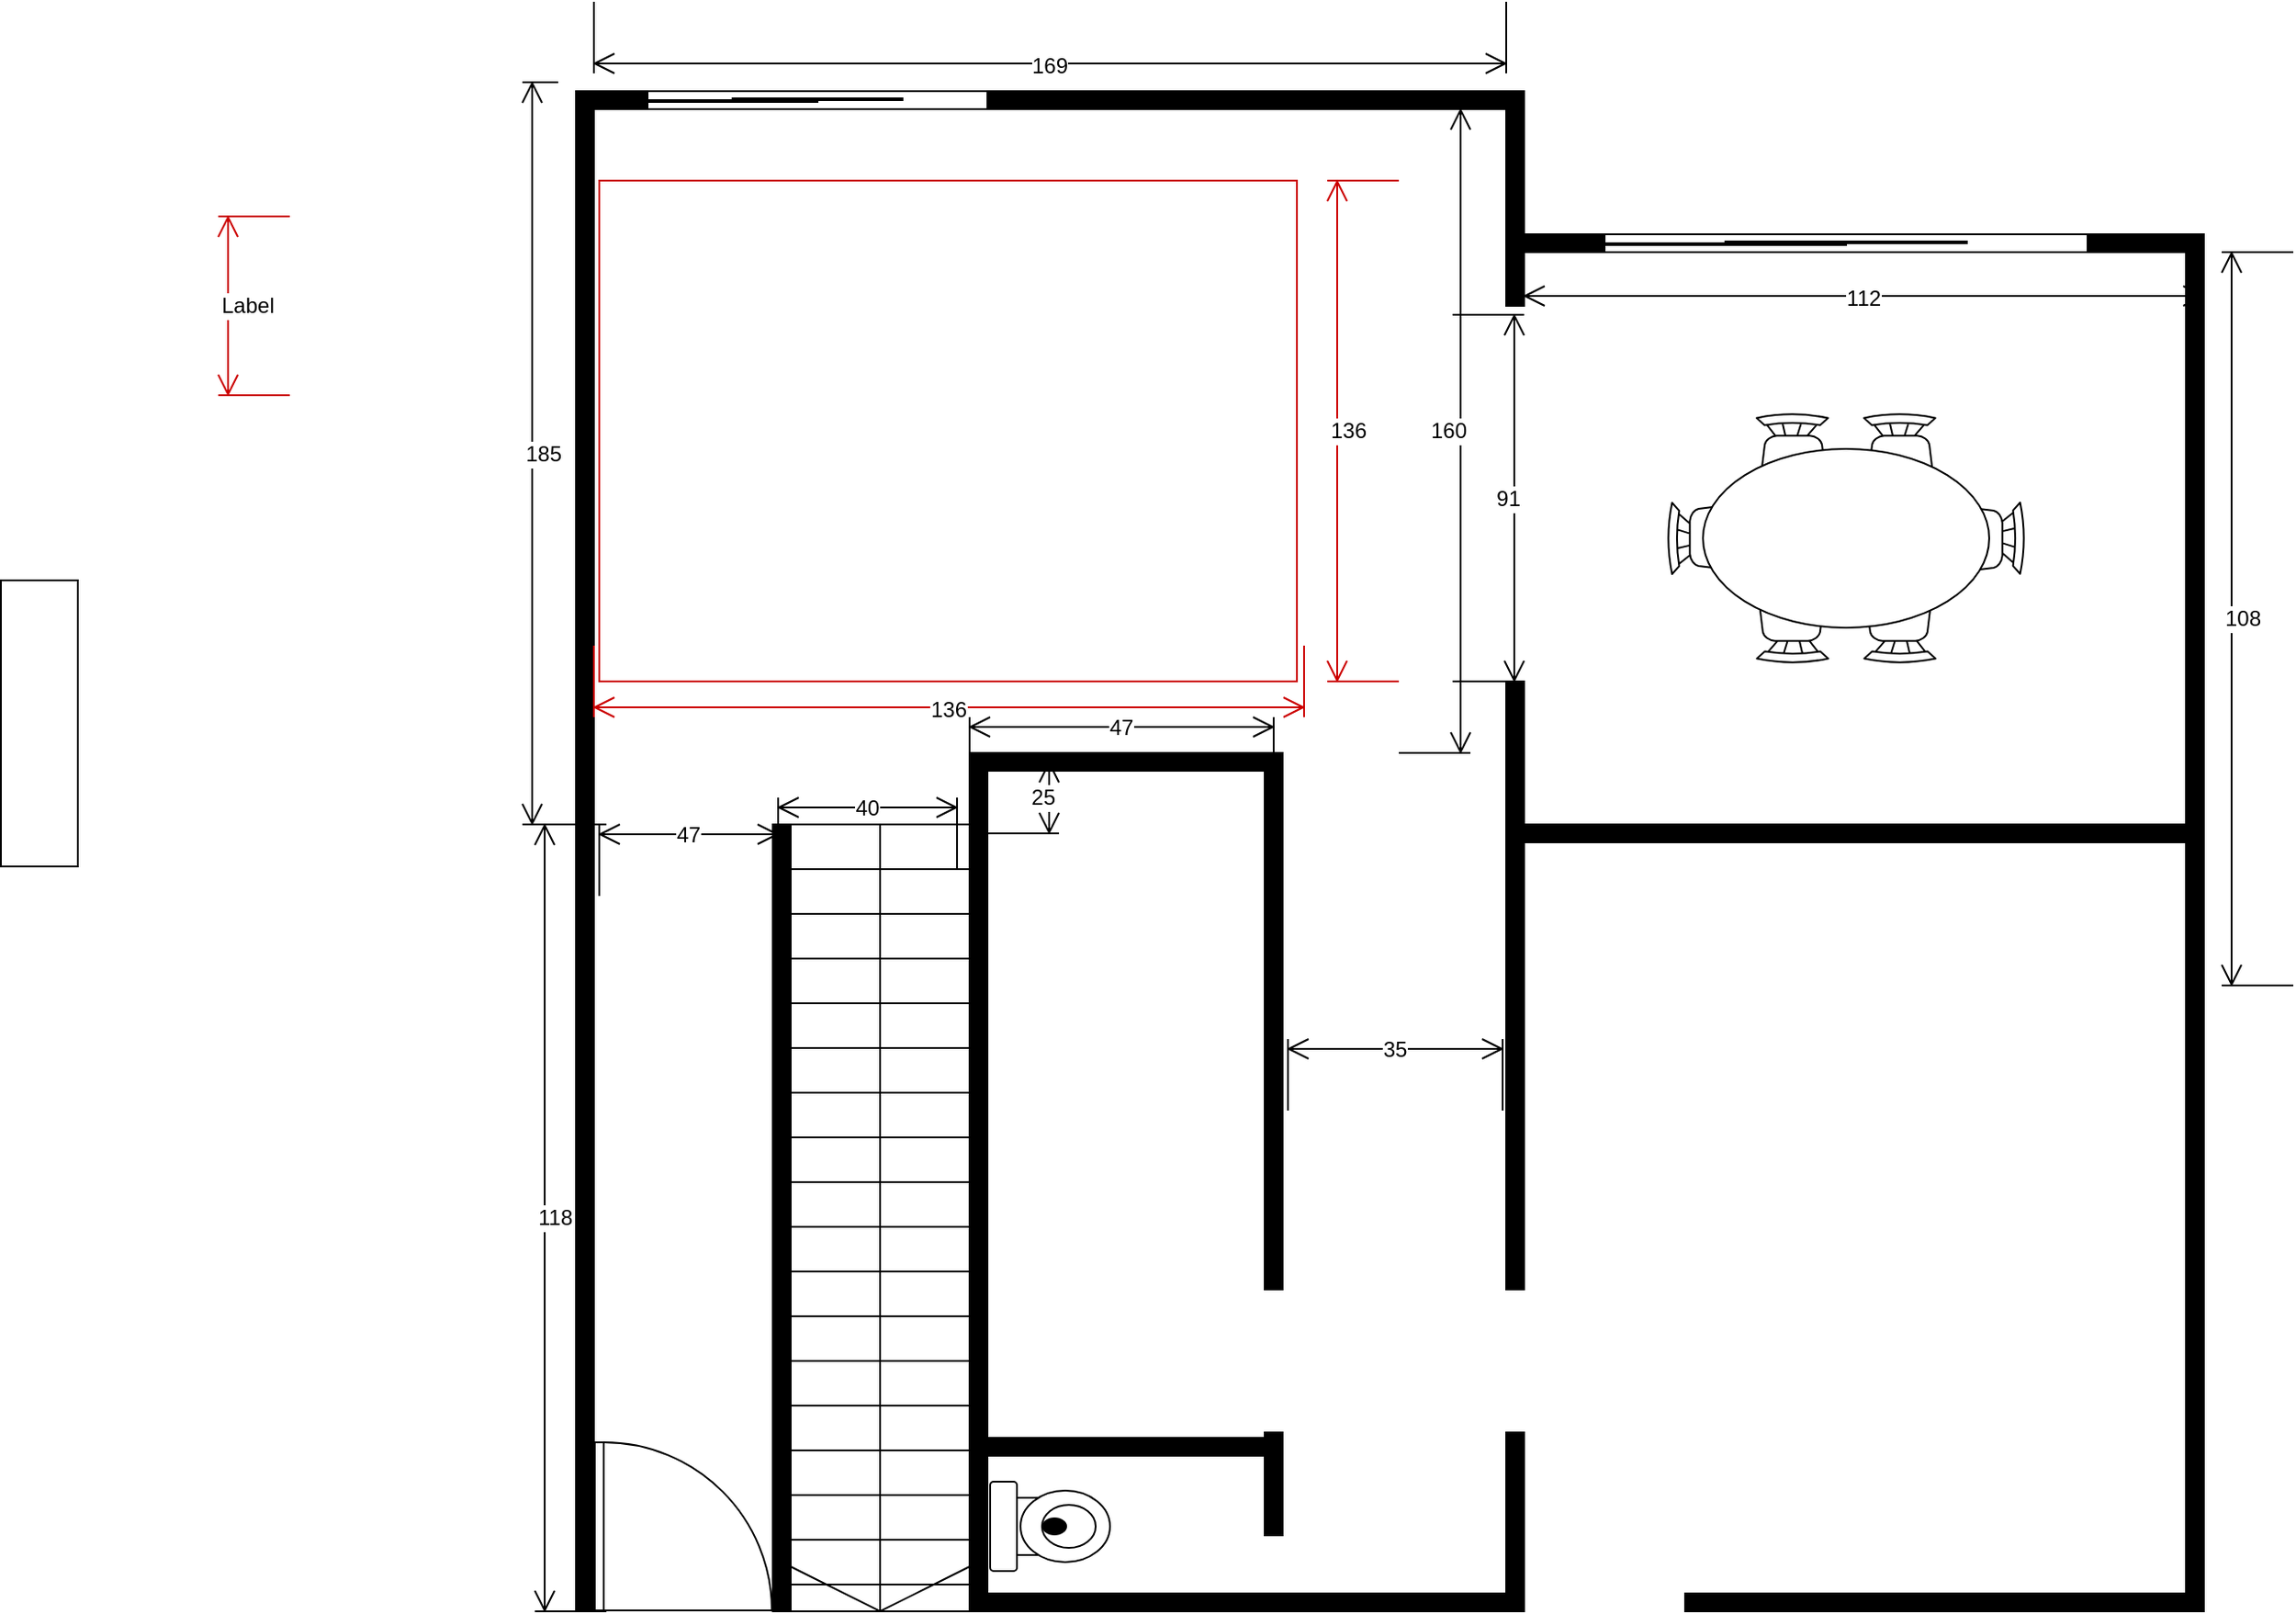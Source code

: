 <mxfile version="20.5.1" type="github">
  <diagram name="Page-1" id="4bd5d27a-524c-7e24-5d5f-89a86ee4fca1">
    <mxGraphModel dx="3358" dy="1738" grid="1" gridSize="10" guides="1" tooltips="1" connect="1" arrows="1" fold="1" page="1" pageScale="1" pageWidth="1100" pageHeight="850" background="none" math="0" shadow="0">
      <root>
        <mxCell id="0" />
        <mxCell id="1" parent="0" />
        <mxCell id="1ufsAENBgIqnQ099alia-98" value="" style="rounded=0;whiteSpace=wrap;html=1;fillColor=none;strokeColor=#CC0000;fontColor=#333333;" vertex="1" parent="1">
          <mxGeometry x="53" y="-50" width="390" height="280" as="geometry" />
        </mxCell>
        <mxCell id="1ufsAENBgIqnQ099alia-1" value="" style="verticalLabelPosition=bottom;html=1;verticalAlign=top;align=center;shape=mxgraph.floorplan.wall;fillColor=strokeColor;direction=south;" vertex="1" parent="1">
          <mxGeometry x="40" y="40" width="10" height="710" as="geometry" />
        </mxCell>
        <mxCell id="1ufsAENBgIqnQ099alia-2" value="" style="verticalLabelPosition=bottom;html=1;verticalAlign=top;align=center;shape=mxgraph.floorplan.wall;fillColor=strokeColor;direction=south;" vertex="1" parent="1">
          <mxGeometry x="150" y="310" width="10" height="440" as="geometry" />
        </mxCell>
        <mxCell id="1ufsAENBgIqnQ099alia-3" value="" style="verticalLabelPosition=bottom;html=1;verticalAlign=top;align=center;shape=mxgraph.floorplan.stairs;direction=south;" vertex="1" parent="1">
          <mxGeometry x="160" y="310" width="100" height="440" as="geometry" />
        </mxCell>
        <mxCell id="1ufsAENBgIqnQ099alia-4" value="" style="verticalLabelPosition=bottom;html=1;verticalAlign=top;align=center;shape=mxgraph.floorplan.wall;fillColor=strokeColor;direction=south;" vertex="1" parent="1">
          <mxGeometry x="260" y="270" width="10" height="480" as="geometry" />
        </mxCell>
        <mxCell id="1ufsAENBgIqnQ099alia-5" value="" style="verticalLabelPosition=bottom;html=1;verticalAlign=top;align=center;shape=mxgraph.floorplan.doorLeft;aspect=fixed;rotation=-90;" vertex="1" parent="1">
          <mxGeometry x="53.44" y="652.59" width="93.98" height="99.85" as="geometry" />
        </mxCell>
        <mxCell id="1ufsAENBgIqnQ099alia-6" value="" style="verticalLabelPosition=bottom;html=1;verticalAlign=top;align=center;shape=mxgraph.floorplan.wall;fillColor=strokeColor;" vertex="1" parent="1">
          <mxGeometry x="265" y="270" width="160" height="10" as="geometry" />
        </mxCell>
        <mxCell id="1ufsAENBgIqnQ099alia-7" value="" style="verticalLabelPosition=bottom;html=1;verticalAlign=top;align=center;shape=mxgraph.floorplan.wall;fillColor=strokeColor;direction=south;" vertex="1" parent="1">
          <mxGeometry x="400" y="270" width="60" height="300" as="geometry" />
        </mxCell>
        <mxCell id="1ufsAENBgIqnQ099alia-9" value="" style="verticalLabelPosition=bottom;html=1;verticalAlign=top;align=center;shape=mxgraph.floorplan.wall;fillColor=strokeColor;direction=south;" vertex="1" parent="1">
          <mxGeometry x="560" y="230" width="10" height="340" as="geometry" />
        </mxCell>
        <mxCell id="1ufsAENBgIqnQ099alia-13" value="" style="verticalLabelPosition=bottom;html=1;verticalAlign=top;align=center;shape=mxgraph.floorplan.wall;fillColor=strokeColor;direction=south;" vertex="1" parent="1">
          <mxGeometry x="560" y="650" width="10" height="100" as="geometry" />
        </mxCell>
        <mxCell id="1ufsAENBgIqnQ099alia-14" value="" style="verticalLabelPosition=bottom;html=1;verticalAlign=top;align=center;shape=mxgraph.floorplan.wall;fillColor=strokeColor;" vertex="1" parent="1">
          <mxGeometry x="660" y="740" width="280" height="10" as="geometry" />
        </mxCell>
        <mxCell id="1ufsAENBgIqnQ099alia-15" value="" style="verticalLabelPosition=bottom;html=1;verticalAlign=top;align=center;shape=mxgraph.floorplan.wall;fillColor=strokeColor;direction=south;" vertex="1" parent="1">
          <mxGeometry x="940" y="400" width="10" height="350" as="geometry" />
        </mxCell>
        <mxCell id="1ufsAENBgIqnQ099alia-16" value="" style="verticalLabelPosition=bottom;html=1;verticalAlign=top;align=center;shape=mxgraph.floorplan.wall;fillColor=strokeColor;" vertex="1" parent="1">
          <mxGeometry x="570" y="310" width="380" height="10" as="geometry" />
        </mxCell>
        <mxCell id="1ufsAENBgIqnQ099alia-18" value="" style="verticalLabelPosition=bottom;html=1;verticalAlign=top;align=center;shape=mxgraph.floorplan.wall;fillColor=strokeColor;" vertex="1" parent="1">
          <mxGeometry x="270" y="653" width="160" height="10" as="geometry" />
        </mxCell>
        <mxCell id="1ufsAENBgIqnQ099alia-19" value="" style="verticalLabelPosition=bottom;html=1;verticalAlign=top;align=center;shape=mxgraph.floorplan.wall;fillColor=strokeColor;direction=south;" vertex="1" parent="1">
          <mxGeometry x="425" y="650" width="10" height="57.5" as="geometry" />
        </mxCell>
        <mxCell id="1ufsAENBgIqnQ099alia-22" value="" style="verticalLabelPosition=bottom;html=1;verticalAlign=top;align=center;shape=mxgraph.floorplan.wall;fillColor=strokeColor;" vertex="1" parent="1">
          <mxGeometry x="270" y="740" width="290" height="10" as="geometry" />
        </mxCell>
        <mxCell id="1ufsAENBgIqnQ099alia-30" value="" style="verticalLabelPosition=bottom;html=1;verticalAlign=top;align=center;shape=mxgraph.floorplan.wall;fillColor=strokeColor;" vertex="1" parent="1">
          <mxGeometry x="50" y="-100" width="520" height="10" as="geometry" />
        </mxCell>
        <mxCell id="1ufsAENBgIqnQ099alia-31" value="" style="verticalLabelPosition=bottom;html=1;verticalAlign=top;align=center;shape=mxgraph.floorplan.wall;fillColor=strokeColor;direction=south;" vertex="1" parent="1">
          <mxGeometry x="940" y="-10" width="10" height="410" as="geometry" />
        </mxCell>
        <mxCell id="1ufsAENBgIqnQ099alia-32" value="" style="verticalLabelPosition=bottom;html=1;verticalAlign=top;align=center;shape=mxgraph.floorplan.wall;fillColor=strokeColor;direction=south;" vertex="1" parent="1">
          <mxGeometry x="560" y="-90" width="10" height="110" as="geometry" />
        </mxCell>
        <mxCell id="1ufsAENBgIqnQ099alia-41" value="169" style="shape=dimension;whiteSpace=wrap;html=1;align=center;points=[];verticalAlign=bottom;spacingBottom=-5;labelBackgroundColor=#ffffff" vertex="1" parent="1">
          <mxGeometry x="50" y="-150" width="510" height="40" as="geometry" />
        </mxCell>
        <mxCell id="1ufsAENBgIqnQ099alia-42" value="112" style="shape=dimension;whiteSpace=wrap;html=1;align=center;points=[];verticalAlign=bottom;spacingBottom=-5;labelBackgroundColor=#ffffff" vertex="1" parent="1">
          <mxGeometry x="570" y="-20" width="380" height="40" as="geometry" />
        </mxCell>
        <mxCell id="1ufsAENBgIqnQ099alia-43" value="40" style="shape=dimension;direction=west;whiteSpace=wrap;html=1;align=center;points=[];verticalAlign=top;spacingTop=-8;labelBackgroundColor=#ffffff" vertex="1" parent="1">
          <mxGeometry x="153" y="295" width="100" height="40" as="geometry" />
        </mxCell>
        <mxCell id="1ufsAENBgIqnQ099alia-44" value="47" style="shape=dimension;direction=west;whiteSpace=wrap;html=1;align=center;points=[];verticalAlign=top;spacingTop=-8;labelBackgroundColor=#ffffff" vertex="1" parent="1">
          <mxGeometry x="53" y="310" width="100" height="40" as="geometry" />
        </mxCell>
        <mxCell id="1ufsAENBgIqnQ099alia-45" value="25" style="shape=dimension;direction=north;whiteSpace=wrap;html=1;align=right;points=[];verticalAlign=middle;labelBackgroundColor=#ffffff" vertex="1" parent="1">
          <mxGeometry x="270" y="275" width="40" height="40" as="geometry" />
        </mxCell>
        <mxCell id="1ufsAENBgIqnQ099alia-46" value="35" style="shape=dimension;direction=west;whiteSpace=wrap;html=1;align=center;points=[];verticalAlign=top;spacingTop=-8;labelBackgroundColor=#ffffff" vertex="1" parent="1">
          <mxGeometry x="438" y="430" width="120" height="40" as="geometry" />
        </mxCell>
        <mxCell id="1ufsAENBgIqnQ099alia-47" value="160" style="shape=dimension;direction=north;whiteSpace=wrap;html=1;align=right;points=[];verticalAlign=middle;labelBackgroundColor=#ffffff" vertex="1" parent="1">
          <mxGeometry x="500" y="-90" width="40" height="360" as="geometry" />
        </mxCell>
        <mxCell id="1ufsAENBgIqnQ099alia-48" value="91" style="shape=dimension;direction=north;whiteSpace=wrap;html=1;align=right;points=[];verticalAlign=middle;labelBackgroundColor=#ffffff" vertex="1" parent="1">
          <mxGeometry x="530" y="25" width="40" height="205" as="geometry" />
        </mxCell>
        <mxCell id="1ufsAENBgIqnQ099alia-49" value="108" style="shape=dimension;direction=south;whiteSpace=wrap;html=1;align=left;points=[];verticalAlign=middle;labelBackgroundColor=#ffffff" vertex="1" parent="1">
          <mxGeometry x="960" y="-10" width="40" height="410" as="geometry" />
        </mxCell>
        <mxCell id="1ufsAENBgIqnQ099alia-50" value="" style="verticalLabelPosition=bottom;html=1;verticalAlign=top;align=center;shape=mxgraph.floorplan.toilet;rotation=-90;" vertex="1" parent="1">
          <mxGeometry x="280" y="669.02" width="50" height="67" as="geometry" />
        </mxCell>
        <mxCell id="1ufsAENBgIqnQ099alia-80" value="" style="shape=rect;shadow=0;rotation=90;" vertex="1" parent="1">
          <mxGeometry x="-340" y="232" width="160" height="43" as="geometry" />
        </mxCell>
        <mxCell id="1ufsAENBgIqnQ099alia-82" value="185" style="shape=dimension;direction=south;whiteSpace=wrap;html=1;align=left;points=[];verticalAlign=middle;labelBackgroundColor=#ffffff" vertex="1" parent="1">
          <mxGeometry x="10" y="-105" width="20" height="415" as="geometry" />
        </mxCell>
        <mxCell id="1ufsAENBgIqnQ099alia-83" value="118" style="shape=dimension;direction=south;whiteSpace=wrap;html=1;align=left;points=[];verticalAlign=middle;labelBackgroundColor=#ffffff" vertex="1" parent="1">
          <mxGeometry x="17" y="310" width="40" height="440" as="geometry" />
        </mxCell>
        <mxCell id="1ufsAENBgIqnQ099alia-86" value="" style="verticalLabelPosition=bottom;html=1;verticalAlign=top;align=center;shape=mxgraph.floorplan.wall;fillColor=strokeColor;" vertex="1" parent="1">
          <mxGeometry x="570" y="-20" width="380" height="10" as="geometry" />
        </mxCell>
        <mxCell id="1ufsAENBgIqnQ099alia-88" value="" style="verticalLabelPosition=bottom;html=1;verticalAlign=top;align=center;shape=mxgraph.floorplan.wall;fillColor=strokeColor;rotation=90;" vertex="1" parent="1">
          <mxGeometry x="-205" y="145" width="500" height="10" as="geometry" />
        </mxCell>
        <mxCell id="1ufsAENBgIqnQ099alia-89" value="" style="verticalLabelPosition=bottom;html=1;verticalAlign=top;align=center;shape=mxgraph.floorplan.chair;shadow=0;" vertex="1" parent="1">
          <mxGeometry x="700" y="80" width="40" height="52" as="geometry" />
        </mxCell>
        <mxCell id="1ufsAENBgIqnQ099alia-90" value="" style="verticalLabelPosition=bottom;html=1;verticalAlign=top;align=center;shape=mxgraph.floorplan.chair;shadow=0;direction=west;" vertex="1" parent="1">
          <mxGeometry x="700" y="168" width="40" height="52" as="geometry" />
        </mxCell>
        <mxCell id="1ufsAENBgIqnQ099alia-91" value="" style="verticalLabelPosition=bottom;html=1;verticalAlign=top;align=center;shape=mxgraph.floorplan.chair;shadow=0;direction=north;" vertex="1" parent="1">
          <mxGeometry x="650" y="130" width="52" height="40" as="geometry" />
        </mxCell>
        <mxCell id="1ufsAENBgIqnQ099alia-92" value="" style="verticalLabelPosition=bottom;html=1;verticalAlign=top;align=center;shape=mxgraph.floorplan.chair;shadow=0;direction=south" vertex="1" parent="1">
          <mxGeometry x="798" y="130" width="52" height="40" as="geometry" />
        </mxCell>
        <mxCell id="1ufsAENBgIqnQ099alia-93" value="" style="verticalLabelPosition=bottom;html=1;verticalAlign=top;align=center;shape=mxgraph.floorplan.chair;shadow=0;" vertex="1" parent="1">
          <mxGeometry x="760" y="80" width="40" height="52" as="geometry" />
        </mxCell>
        <mxCell id="1ufsAENBgIqnQ099alia-94" value="" style="verticalLabelPosition=bottom;html=1;verticalAlign=top;align=center;shape=mxgraph.floorplan.chair;shadow=0;direction=west;" vertex="1" parent="1">
          <mxGeometry x="760" y="168" width="40" height="52" as="geometry" />
        </mxCell>
        <mxCell id="1ufsAENBgIqnQ099alia-95" value="" style="shape=ellipse;shadow=0;" vertex="1" parent="1">
          <mxGeometry x="670" y="100" width="160" height="100" as="geometry" />
        </mxCell>
        <mxCell id="1ufsAENBgIqnQ099alia-96" value="" style="verticalLabelPosition=bottom;html=1;verticalAlign=top;align=center;shape=mxgraph.floorplan.windowGlider;dx=0.25;" vertex="1" parent="1">
          <mxGeometry x="615" y="-20" width="270" height="10" as="geometry" />
        </mxCell>
        <mxCell id="1ufsAENBgIqnQ099alia-97" value="" style="verticalLabelPosition=bottom;html=1;verticalAlign=top;align=center;shape=mxgraph.floorplan.windowGlider;dx=0.25;" vertex="1" parent="1">
          <mxGeometry x="80" y="-100" width="190" height="10" as="geometry" />
        </mxCell>
        <mxCell id="1ufsAENBgIqnQ099alia-99" value="47" style="shape=dimension;direction=west;whiteSpace=wrap;html=1;align=center;points=[];verticalAlign=top;spacingTop=-8;labelBackgroundColor=#ffffff" vertex="1" parent="1">
          <mxGeometry x="260" y="250" width="170" height="40" as="geometry" />
        </mxCell>
        <mxCell id="1ufsAENBgIqnQ099alia-100" value="136" style="shape=dimension;whiteSpace=wrap;html=1;align=center;points=[];verticalAlign=bottom;spacingBottom=-5;labelBackgroundColor=#ffffff;strokeColor=#CC0000;fillColor=none;" vertex="1" parent="1">
          <mxGeometry x="50" y="210" width="397" height="40" as="geometry" />
        </mxCell>
        <mxCell id="1ufsAENBgIqnQ099alia-101" value="Label" style="shape=dimension;direction=south;whiteSpace=wrap;html=1;align=left;points=[];verticalAlign=middle;labelBackgroundColor=#ffffff;strokeColor=#CC0000;fillColor=none;" vertex="1" parent="1">
          <mxGeometry x="-160" y="-30" width="40" height="100" as="geometry" />
        </mxCell>
        <mxCell id="1ufsAENBgIqnQ099alia-102" value="136" style="shape=dimension;direction=south;whiteSpace=wrap;html=1;align=left;points=[];verticalAlign=middle;labelBackgroundColor=#ffffff;strokeColor=#CC0000;fillColor=none;" vertex="1" parent="1">
          <mxGeometry x="460" y="-50" width="40" height="280" as="geometry" />
        </mxCell>
      </root>
    </mxGraphModel>
  </diagram>
</mxfile>
